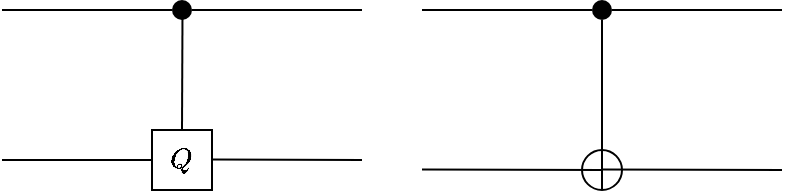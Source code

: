 <mxfile version="24.7.17">
  <diagram name="Page-1" id="QCMDcGLkOZmUX64QncJ8">
    <mxGraphModel dx="541" dy="318" grid="1" gridSize="5" guides="1" tooltips="1" connect="1" arrows="1" fold="1" page="1" pageScale="1" pageWidth="1169" pageHeight="827" math="1" shadow="0">
      <root>
        <mxCell id="0" />
        <mxCell id="1" parent="0" />
        <mxCell id="2pprcNYgjzb9fQEv4DMo-1" value="" style="ellipse;whiteSpace=wrap;html=1;aspect=fixed;" vertex="1" parent="1">
          <mxGeometry x="430" y="270" width="20" height="20" as="geometry" />
        </mxCell>
        <mxCell id="-WW-M8ytAjojN9Y30r8j-1" value="" style="endArrow=none;html=1;rounded=0;entryX=0;entryY=0.5;entryDx=0;entryDy=0;" parent="1" target="2pprcNYgjzb9fQEv4DMo-2" edge="1">
          <mxGeometry width="50" height="50" relative="1" as="geometry">
            <mxPoint x="350" y="200" as="sourcePoint" />
            <mxPoint x="430" y="200" as="targetPoint" />
          </mxGeometry>
        </mxCell>
        <mxCell id="-WW-M8ytAjojN9Y30r8j-3" value="" style="endArrow=none;html=1;rounded=0;exitX=1;exitY=0.5;exitDx=0;exitDy=0;" parent="1" source="2pprcNYgjzb9fQEv4DMo-2" edge="1">
          <mxGeometry width="50" height="50" relative="1" as="geometry">
            <mxPoint x="450" y="200" as="sourcePoint" />
            <mxPoint x="530" y="200" as="targetPoint" />
          </mxGeometry>
        </mxCell>
        <mxCell id="-WW-M8ytAjojN9Y30r8j-4" value="" style="endArrow=none;html=1;rounded=0;entryX=0.5;entryY=1;entryDx=0;entryDy=0;exitX=0.5;exitY=1;exitDx=0;exitDy=0;" parent="1" target="2pprcNYgjzb9fQEv4DMo-2" edge="1" source="2pprcNYgjzb9fQEv4DMo-1">
          <mxGeometry width="50" height="50" relative="1" as="geometry">
            <mxPoint x="440" y="280" as="sourcePoint" />
            <mxPoint x="440" y="210" as="targetPoint" />
          </mxGeometry>
        </mxCell>
        <mxCell id="-WW-M8ytAjojN9Y30r8j-6" value="" style="endArrow=none;html=1;rounded=0;" parent="1" edge="1">
          <mxGeometry width="50" height="50" relative="1" as="geometry">
            <mxPoint x="350" y="279.72" as="sourcePoint" />
            <mxPoint x="440" y="280" as="targetPoint" />
          </mxGeometry>
        </mxCell>
        <mxCell id="-WW-M8ytAjojN9Y30r8j-7" value="" style="endArrow=none;html=1;rounded=0;" parent="1" edge="1">
          <mxGeometry width="50" height="50" relative="1" as="geometry">
            <mxPoint x="440" y="279.72" as="sourcePoint" />
            <mxPoint x="530" y="280" as="targetPoint" />
          </mxGeometry>
        </mxCell>
        <mxCell id="-WW-M8ytAjojN9Y30r8j-8" value="" style="endArrow=none;html=1;rounded=0;entryX=0;entryY=0.5;entryDx=0;entryDy=0;" parent="1" target="2pprcNYgjzb9fQEv4DMo-3" edge="1">
          <mxGeometry width="50" height="50" relative="1" as="geometry">
            <mxPoint x="140" y="200" as="sourcePoint" />
            <mxPoint x="220" y="200" as="targetPoint" />
          </mxGeometry>
        </mxCell>
        <mxCell id="-WW-M8ytAjojN9Y30r8j-10" value="" style="endArrow=none;html=1;rounded=0;exitX=1;exitY=0.5;exitDx=0;exitDy=0;" parent="1" source="2pprcNYgjzb9fQEv4DMo-3" edge="1">
          <mxGeometry width="50" height="50" relative="1" as="geometry">
            <mxPoint x="240" y="200" as="sourcePoint" />
            <mxPoint x="320" y="200" as="targetPoint" />
          </mxGeometry>
        </mxCell>
        <mxCell id="-WW-M8ytAjojN9Y30r8j-11" value="" style="endArrow=none;html=1;rounded=0;entryX=0.524;entryY=0.946;entryDx=0;entryDy=0;entryPerimeter=0;" parent="1" target="2pprcNYgjzb9fQEv4DMo-3" edge="1">
          <mxGeometry width="50" height="50" relative="1" as="geometry">
            <mxPoint x="230" y="260" as="sourcePoint" />
            <mxPoint x="230" y="210" as="targetPoint" />
          </mxGeometry>
        </mxCell>
        <mxCell id="-WW-M8ytAjojN9Y30r8j-13" value="" style="endArrow=none;html=1;rounded=0;" parent="1" edge="1">
          <mxGeometry width="50" height="50" relative="1" as="geometry">
            <mxPoint x="140" y="275" as="sourcePoint" />
            <mxPoint x="220" y="275" as="targetPoint" />
          </mxGeometry>
        </mxCell>
        <mxCell id="-WW-M8ytAjojN9Y30r8j-14" value="" style="endArrow=none;html=1;rounded=0;" parent="1" edge="1">
          <mxGeometry width="50" height="50" relative="1" as="geometry">
            <mxPoint x="245" y="274.72" as="sourcePoint" />
            <mxPoint x="320" y="275" as="targetPoint" />
          </mxGeometry>
        </mxCell>
        <mxCell id="-WW-M8ytAjojN9Y30r8j-16" value="$$Q$$" style="whiteSpace=wrap;html=1;aspect=fixed;" parent="1" vertex="1">
          <mxGeometry x="215" y="260" width="30" height="30" as="geometry" />
        </mxCell>
        <mxCell id="2pprcNYgjzb9fQEv4DMo-2" value="" style="shape=ellipse;fillColor=#000000;strokeColor=none;html=1;sketch=0;" vertex="1" parent="1">
          <mxGeometry x="435" y="195" width="10" height="10" as="geometry" />
        </mxCell>
        <mxCell id="2pprcNYgjzb9fQEv4DMo-3" value="" style="shape=ellipse;fillColor=#000000;strokeColor=none;html=1;sketch=0;" vertex="1" parent="1">
          <mxGeometry x="225" y="195" width="10" height="10" as="geometry" />
        </mxCell>
      </root>
    </mxGraphModel>
  </diagram>
</mxfile>
